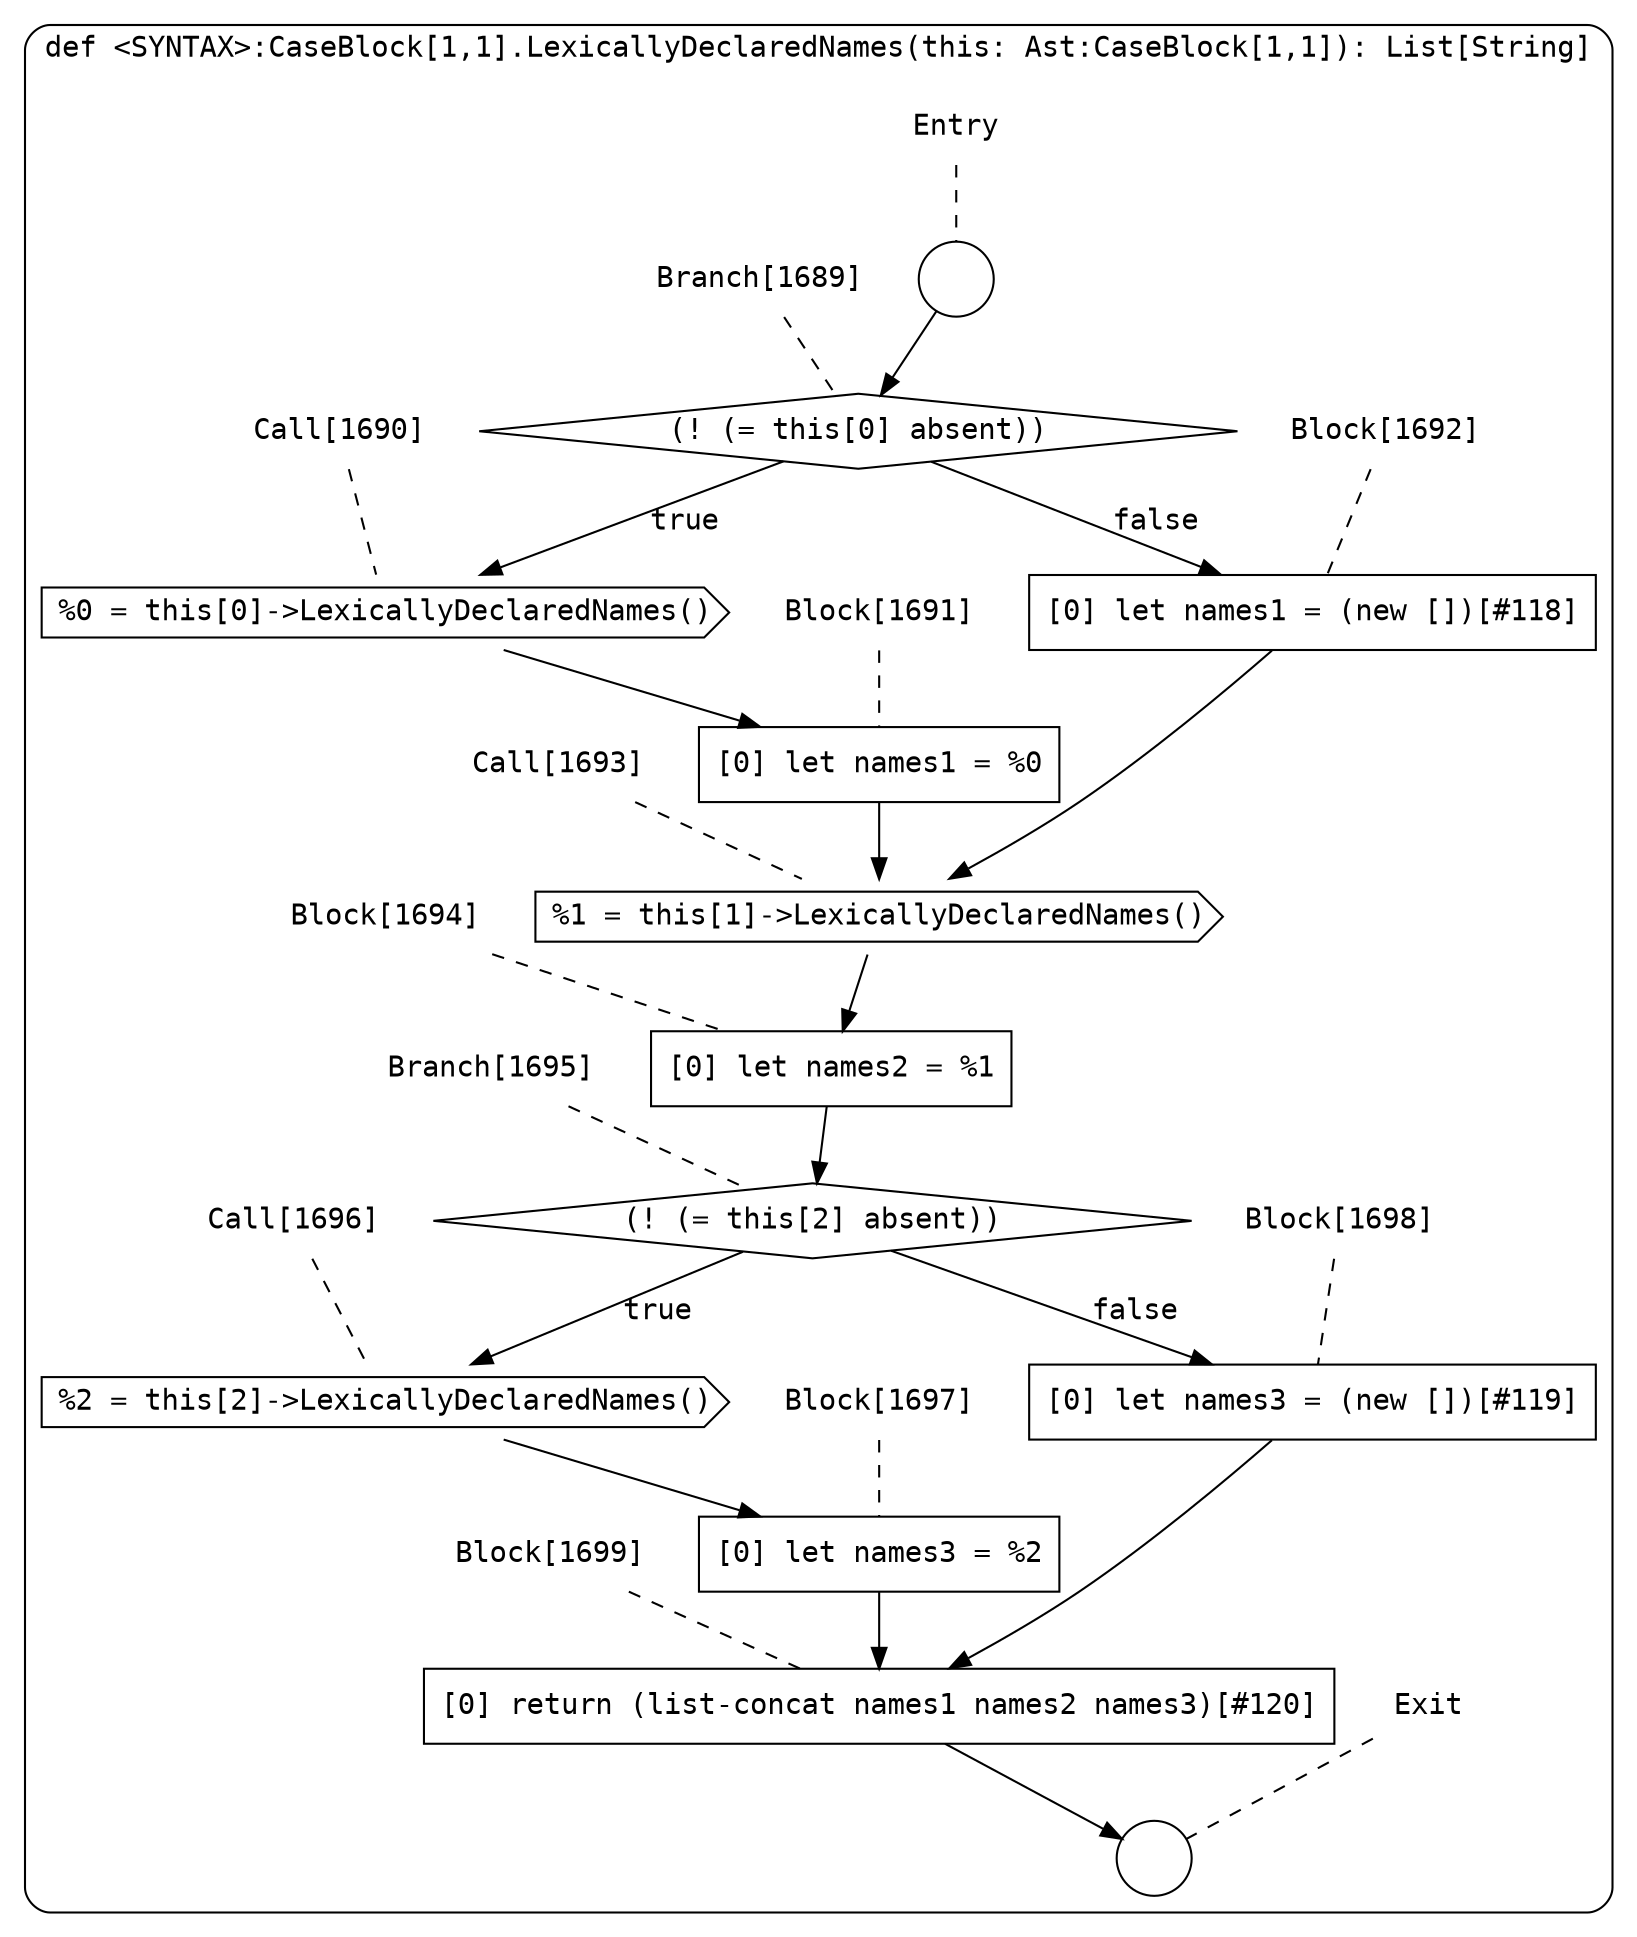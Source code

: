 digraph {
  graph [fontname = "Consolas"]
  node [fontname = "Consolas"]
  edge [fontname = "Consolas"]
  subgraph cluster262 {
    label = "def <SYNTAX>:CaseBlock[1,1].LexicallyDeclaredNames(this: Ast:CaseBlock[1,1]): List[String]"
    style = rounded
    cluster262_entry_name [shape=none, label=<<font color="black">Entry</font>>]
    cluster262_entry_name -> cluster262_entry [arrowhead=none, color="black", style=dashed]
    cluster262_entry [shape=circle label=" " color="black" fillcolor="white" style=filled]
    cluster262_entry -> node1689 [color="black"]
    cluster262_exit_name [shape=none, label=<<font color="black">Exit</font>>]
    cluster262_exit_name -> cluster262_exit [arrowhead=none, color="black", style=dashed]
    cluster262_exit [shape=circle label=" " color="black" fillcolor="white" style=filled]
    node1689_name [shape=none, label=<<font color="black">Branch[1689]</font>>]
    node1689_name -> node1689 [arrowhead=none, color="black", style=dashed]
    node1689 [shape=diamond, label=<<font color="black">(! (= this[0] absent))</font>> color="black" fillcolor="white", style=filled]
    node1689 -> node1690 [label=<<font color="black">true</font>> color="black"]
    node1689 -> node1692 [label=<<font color="black">false</font>> color="black"]
    node1690_name [shape=none, label=<<font color="black">Call[1690]</font>>]
    node1690_name -> node1690 [arrowhead=none, color="black", style=dashed]
    node1690 [shape=cds, label=<<font color="black">%0 = this[0]-&gt;LexicallyDeclaredNames()</font>> color="black" fillcolor="white", style=filled]
    node1690 -> node1691 [color="black"]
    node1692_name [shape=none, label=<<font color="black">Block[1692]</font>>]
    node1692_name -> node1692 [arrowhead=none, color="black", style=dashed]
    node1692 [shape=box, label=<<font color="black">[0] let names1 = (new [])[#118]<BR ALIGN="LEFT"/></font>> color="black" fillcolor="white", style=filled]
    node1692 -> node1693 [color="black"]
    node1691_name [shape=none, label=<<font color="black">Block[1691]</font>>]
    node1691_name -> node1691 [arrowhead=none, color="black", style=dashed]
    node1691 [shape=box, label=<<font color="black">[0] let names1 = %0<BR ALIGN="LEFT"/></font>> color="black" fillcolor="white", style=filled]
    node1691 -> node1693 [color="black"]
    node1693_name [shape=none, label=<<font color="black">Call[1693]</font>>]
    node1693_name -> node1693 [arrowhead=none, color="black", style=dashed]
    node1693 [shape=cds, label=<<font color="black">%1 = this[1]-&gt;LexicallyDeclaredNames()</font>> color="black" fillcolor="white", style=filled]
    node1693 -> node1694 [color="black"]
    node1694_name [shape=none, label=<<font color="black">Block[1694]</font>>]
    node1694_name -> node1694 [arrowhead=none, color="black", style=dashed]
    node1694 [shape=box, label=<<font color="black">[0] let names2 = %1<BR ALIGN="LEFT"/></font>> color="black" fillcolor="white", style=filled]
    node1694 -> node1695 [color="black"]
    node1695_name [shape=none, label=<<font color="black">Branch[1695]</font>>]
    node1695_name -> node1695 [arrowhead=none, color="black", style=dashed]
    node1695 [shape=diamond, label=<<font color="black">(! (= this[2] absent))</font>> color="black" fillcolor="white", style=filled]
    node1695 -> node1696 [label=<<font color="black">true</font>> color="black"]
    node1695 -> node1698 [label=<<font color="black">false</font>> color="black"]
    node1696_name [shape=none, label=<<font color="black">Call[1696]</font>>]
    node1696_name -> node1696 [arrowhead=none, color="black", style=dashed]
    node1696 [shape=cds, label=<<font color="black">%2 = this[2]-&gt;LexicallyDeclaredNames()</font>> color="black" fillcolor="white", style=filled]
    node1696 -> node1697 [color="black"]
    node1698_name [shape=none, label=<<font color="black">Block[1698]</font>>]
    node1698_name -> node1698 [arrowhead=none, color="black", style=dashed]
    node1698 [shape=box, label=<<font color="black">[0] let names3 = (new [])[#119]<BR ALIGN="LEFT"/></font>> color="black" fillcolor="white", style=filled]
    node1698 -> node1699 [color="black"]
    node1697_name [shape=none, label=<<font color="black">Block[1697]</font>>]
    node1697_name -> node1697 [arrowhead=none, color="black", style=dashed]
    node1697 [shape=box, label=<<font color="black">[0] let names3 = %2<BR ALIGN="LEFT"/></font>> color="black" fillcolor="white", style=filled]
    node1697 -> node1699 [color="black"]
    node1699_name [shape=none, label=<<font color="black">Block[1699]</font>>]
    node1699_name -> node1699 [arrowhead=none, color="black", style=dashed]
    node1699 [shape=box, label=<<font color="black">[0] return (list-concat names1 names2 names3)[#120]<BR ALIGN="LEFT"/></font>> color="black" fillcolor="white", style=filled]
    node1699 -> cluster262_exit [color="black"]
  }
}